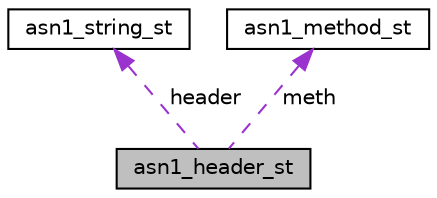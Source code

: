 digraph "asn1_header_st"
{
 // LATEX_PDF_SIZE
  edge [fontname="Helvetica",fontsize="10",labelfontname="Helvetica",labelfontsize="10"];
  node [fontname="Helvetica",fontsize="10",shape=record];
  Node1 [label="asn1_header_st",height=0.2,width=0.4,color="black", fillcolor="grey75", style="filled", fontcolor="black",tooltip=" "];
  Node2 -> Node1 [dir="back",color="darkorchid3",fontsize="10",style="dashed",label=" header" ,fontname="Helvetica"];
  Node2 [label="asn1_string_st",height=0.2,width=0.4,color="black", fillcolor="white", style="filled",URL="$asn1_8h.html#structasn1__string__st",tooltip=" "];
  Node3 -> Node1 [dir="back",color="darkorchid3",fontsize="10",style="dashed",label=" meth" ,fontname="Helvetica"];
  Node3 [label="asn1_method_st",height=0.2,width=0.4,color="black", fillcolor="white", style="filled",URL="$structasn1__method__st.html",tooltip=" "];
}
